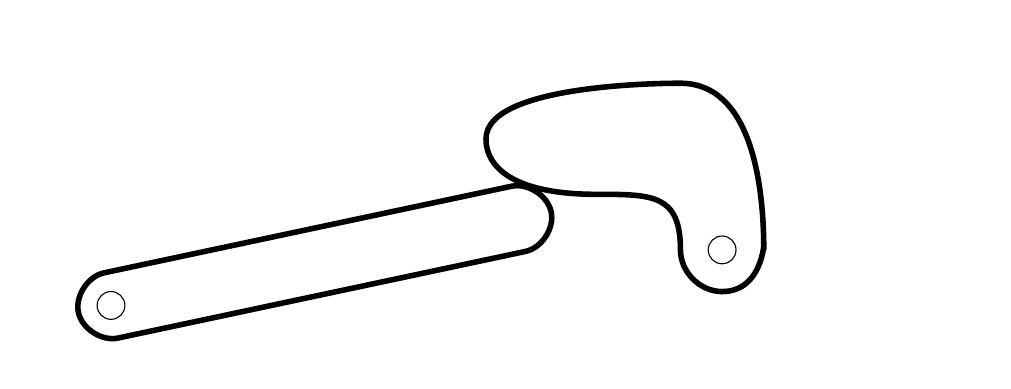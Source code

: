 \begin{tikzpicture}
\useasboundingbox (0bp,0bp) rectangle (343.71bp,120.00bp);
\draw[line width=0.40bp] (250.00bp,40.00bp) ellipse [x radius=5.00bp,y radius =5.00bp];
\draw[line width=2.00bp] (265.00bp, 40.00bp) .. controls (265.00bp, 65.00bp) and (260.00bp, 100.00bp) .. (235.00bp, 100.00bp).. controls (231.00bp, 100.00bp) and (165.00bp, 100.00bp) .. (165.00bp, 80.00bp).. controls (165.00bp, 77.00bp) and (165.00bp, 60.00bp) .. (205.00bp, 60.00bp).. controls (225.00bp, 60.00bp) and (235.00bp, 60.00bp) .. (235.00bp, 40.00bp).. controls (235.00bp, 32.00bp) and (242.00bp, 25.00bp) .. (250.00bp, 25.00bp).. controls (267.00bp, 25.00bp) and (265.00bp, 50.00bp) .. (265.00bp, 40.00bp);
\draw[line width=0.40bp] (30.00bp,20.00bp) ellipse [x radius=5.00bp,y radius =5.00bp];
\draw[line width=2.00bp] (32.49bp, 8.26bp) .. controls (42.28bp, 10.34bp) and (169.44bp, 37.37bp) .. (179.22bp, 39.45bp).. controls (185.09bp, 40.70bp) and (189.71bp, 47.81bp) .. (188.46bp, 53.68bp).. controls (187.21bp, 59.55bp) and (180.10bp, 64.17bp) .. (174.23bp, 62.92bp).. controls (168.36bp, 61.68bp) and (33.37bp, 32.99bp) .. (27.51bp, 31.74bp).. controls (21.64bp, 30.49bp) and (17.01bp, 23.37bp) .. (18.26bp, 17.51bp).. controls (19.51bp, 11.64bp) and (26.63bp, 7.01bp) .. (32.49bp, 8.26bp);
\end{tikzpicture}
